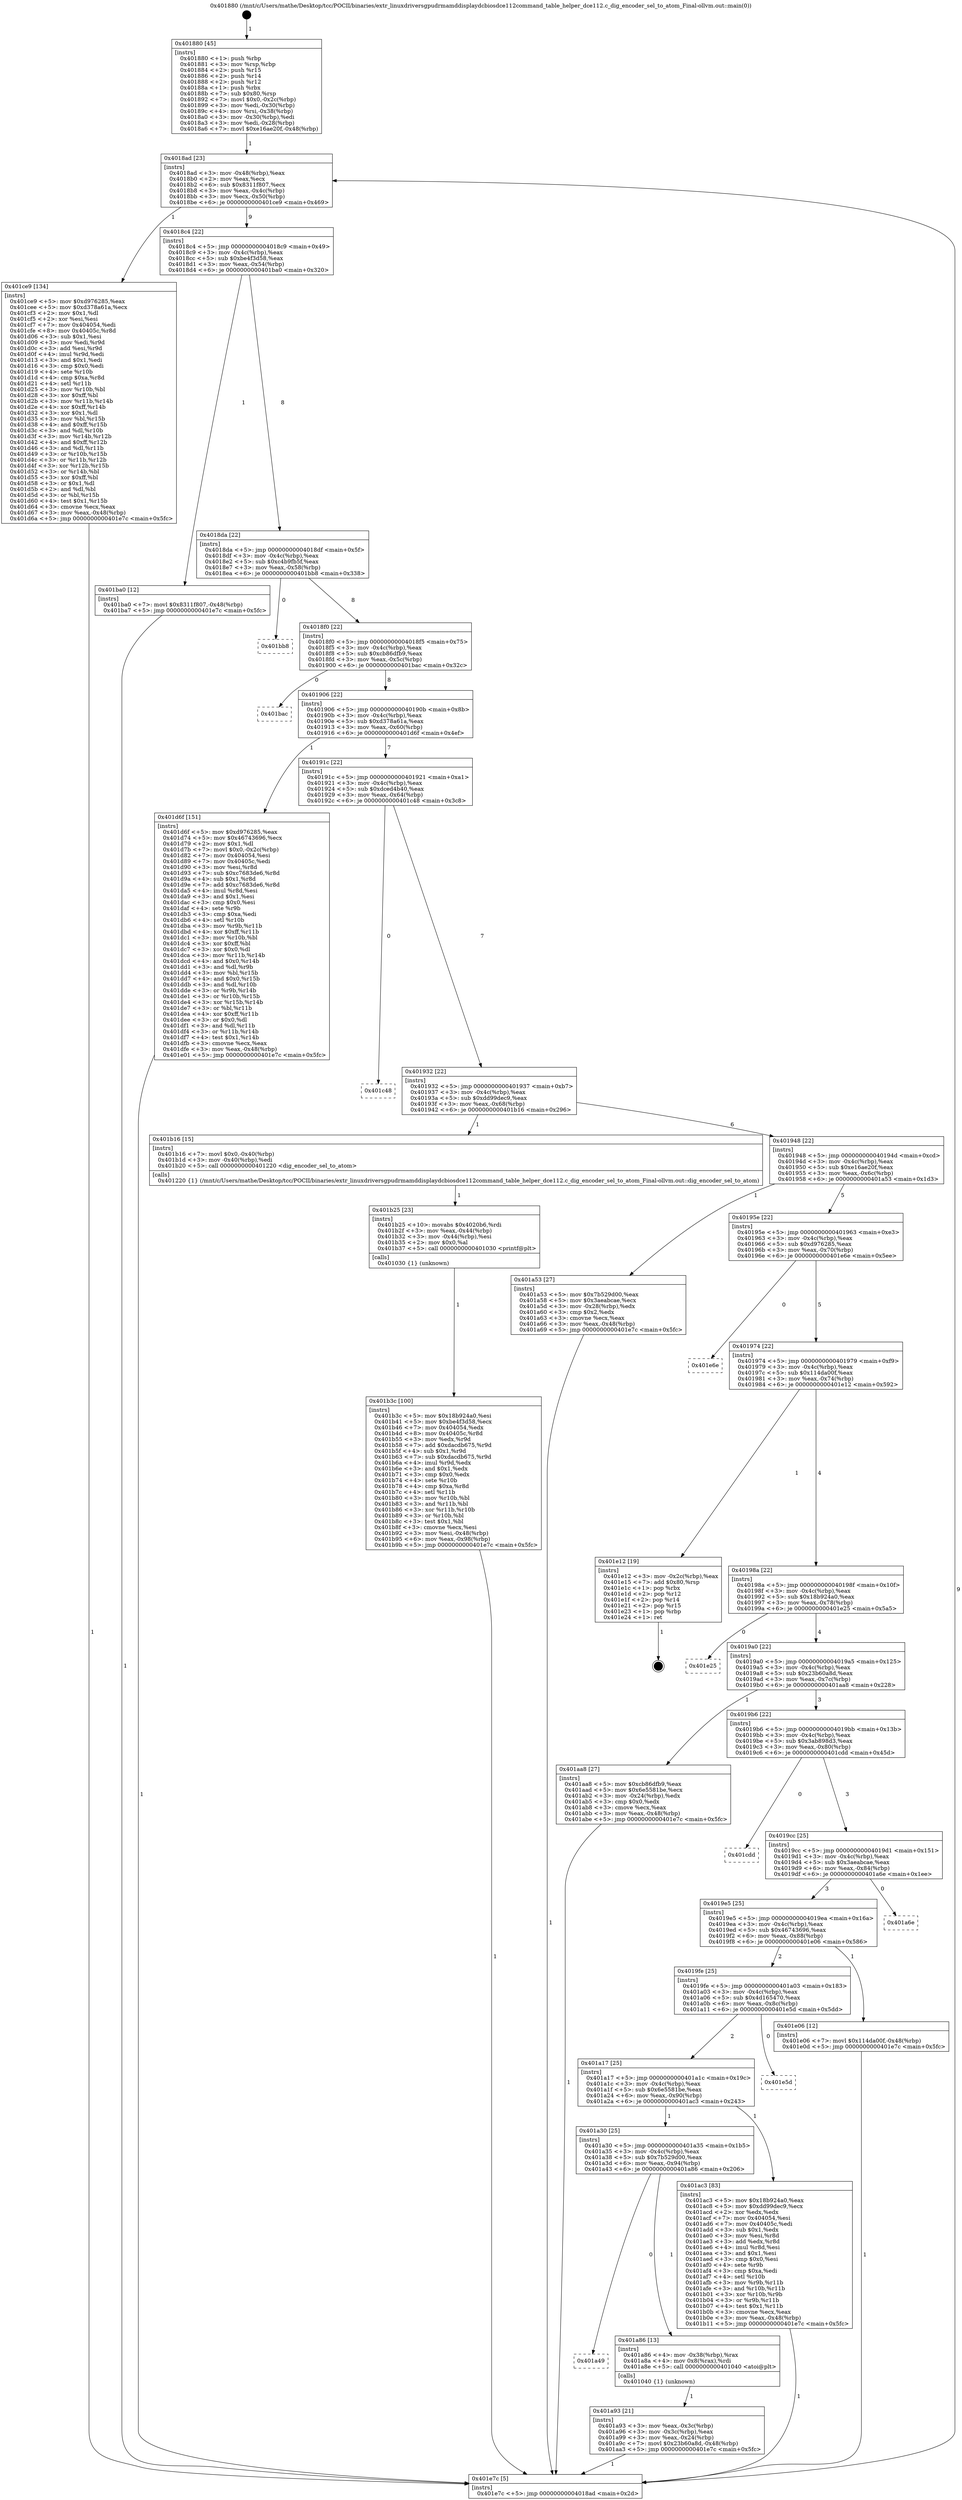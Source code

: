 digraph "0x401880" {
  label = "0x401880 (/mnt/c/Users/mathe/Desktop/tcc/POCII/binaries/extr_linuxdriversgpudrmamddisplaydcbiosdce112command_table_helper_dce112.c_dig_encoder_sel_to_atom_Final-ollvm.out::main(0))"
  labelloc = "t"
  node[shape=record]

  Entry [label="",width=0.3,height=0.3,shape=circle,fillcolor=black,style=filled]
  "0x4018ad" [label="{
     0x4018ad [23]\l
     | [instrs]\l
     &nbsp;&nbsp;0x4018ad \<+3\>: mov -0x48(%rbp),%eax\l
     &nbsp;&nbsp;0x4018b0 \<+2\>: mov %eax,%ecx\l
     &nbsp;&nbsp;0x4018b2 \<+6\>: sub $0x8311f807,%ecx\l
     &nbsp;&nbsp;0x4018b8 \<+3\>: mov %eax,-0x4c(%rbp)\l
     &nbsp;&nbsp;0x4018bb \<+3\>: mov %ecx,-0x50(%rbp)\l
     &nbsp;&nbsp;0x4018be \<+6\>: je 0000000000401ce9 \<main+0x469\>\l
  }"]
  "0x401ce9" [label="{
     0x401ce9 [134]\l
     | [instrs]\l
     &nbsp;&nbsp;0x401ce9 \<+5\>: mov $0xd976285,%eax\l
     &nbsp;&nbsp;0x401cee \<+5\>: mov $0xd378a61a,%ecx\l
     &nbsp;&nbsp;0x401cf3 \<+2\>: mov $0x1,%dl\l
     &nbsp;&nbsp;0x401cf5 \<+2\>: xor %esi,%esi\l
     &nbsp;&nbsp;0x401cf7 \<+7\>: mov 0x404054,%edi\l
     &nbsp;&nbsp;0x401cfe \<+8\>: mov 0x40405c,%r8d\l
     &nbsp;&nbsp;0x401d06 \<+3\>: sub $0x1,%esi\l
     &nbsp;&nbsp;0x401d09 \<+3\>: mov %edi,%r9d\l
     &nbsp;&nbsp;0x401d0c \<+3\>: add %esi,%r9d\l
     &nbsp;&nbsp;0x401d0f \<+4\>: imul %r9d,%edi\l
     &nbsp;&nbsp;0x401d13 \<+3\>: and $0x1,%edi\l
     &nbsp;&nbsp;0x401d16 \<+3\>: cmp $0x0,%edi\l
     &nbsp;&nbsp;0x401d19 \<+4\>: sete %r10b\l
     &nbsp;&nbsp;0x401d1d \<+4\>: cmp $0xa,%r8d\l
     &nbsp;&nbsp;0x401d21 \<+4\>: setl %r11b\l
     &nbsp;&nbsp;0x401d25 \<+3\>: mov %r10b,%bl\l
     &nbsp;&nbsp;0x401d28 \<+3\>: xor $0xff,%bl\l
     &nbsp;&nbsp;0x401d2b \<+3\>: mov %r11b,%r14b\l
     &nbsp;&nbsp;0x401d2e \<+4\>: xor $0xff,%r14b\l
     &nbsp;&nbsp;0x401d32 \<+3\>: xor $0x1,%dl\l
     &nbsp;&nbsp;0x401d35 \<+3\>: mov %bl,%r15b\l
     &nbsp;&nbsp;0x401d38 \<+4\>: and $0xff,%r15b\l
     &nbsp;&nbsp;0x401d3c \<+3\>: and %dl,%r10b\l
     &nbsp;&nbsp;0x401d3f \<+3\>: mov %r14b,%r12b\l
     &nbsp;&nbsp;0x401d42 \<+4\>: and $0xff,%r12b\l
     &nbsp;&nbsp;0x401d46 \<+3\>: and %dl,%r11b\l
     &nbsp;&nbsp;0x401d49 \<+3\>: or %r10b,%r15b\l
     &nbsp;&nbsp;0x401d4c \<+3\>: or %r11b,%r12b\l
     &nbsp;&nbsp;0x401d4f \<+3\>: xor %r12b,%r15b\l
     &nbsp;&nbsp;0x401d52 \<+3\>: or %r14b,%bl\l
     &nbsp;&nbsp;0x401d55 \<+3\>: xor $0xff,%bl\l
     &nbsp;&nbsp;0x401d58 \<+3\>: or $0x1,%dl\l
     &nbsp;&nbsp;0x401d5b \<+2\>: and %dl,%bl\l
     &nbsp;&nbsp;0x401d5d \<+3\>: or %bl,%r15b\l
     &nbsp;&nbsp;0x401d60 \<+4\>: test $0x1,%r15b\l
     &nbsp;&nbsp;0x401d64 \<+3\>: cmovne %ecx,%eax\l
     &nbsp;&nbsp;0x401d67 \<+3\>: mov %eax,-0x48(%rbp)\l
     &nbsp;&nbsp;0x401d6a \<+5\>: jmp 0000000000401e7c \<main+0x5fc\>\l
  }"]
  "0x4018c4" [label="{
     0x4018c4 [22]\l
     | [instrs]\l
     &nbsp;&nbsp;0x4018c4 \<+5\>: jmp 00000000004018c9 \<main+0x49\>\l
     &nbsp;&nbsp;0x4018c9 \<+3\>: mov -0x4c(%rbp),%eax\l
     &nbsp;&nbsp;0x4018cc \<+5\>: sub $0xbe4f3d58,%eax\l
     &nbsp;&nbsp;0x4018d1 \<+3\>: mov %eax,-0x54(%rbp)\l
     &nbsp;&nbsp;0x4018d4 \<+6\>: je 0000000000401ba0 \<main+0x320\>\l
  }"]
  Exit [label="",width=0.3,height=0.3,shape=circle,fillcolor=black,style=filled,peripheries=2]
  "0x401ba0" [label="{
     0x401ba0 [12]\l
     | [instrs]\l
     &nbsp;&nbsp;0x401ba0 \<+7\>: movl $0x8311f807,-0x48(%rbp)\l
     &nbsp;&nbsp;0x401ba7 \<+5\>: jmp 0000000000401e7c \<main+0x5fc\>\l
  }"]
  "0x4018da" [label="{
     0x4018da [22]\l
     | [instrs]\l
     &nbsp;&nbsp;0x4018da \<+5\>: jmp 00000000004018df \<main+0x5f\>\l
     &nbsp;&nbsp;0x4018df \<+3\>: mov -0x4c(%rbp),%eax\l
     &nbsp;&nbsp;0x4018e2 \<+5\>: sub $0xc4b9fb5f,%eax\l
     &nbsp;&nbsp;0x4018e7 \<+3\>: mov %eax,-0x58(%rbp)\l
     &nbsp;&nbsp;0x4018ea \<+6\>: je 0000000000401bb8 \<main+0x338\>\l
  }"]
  "0x401b3c" [label="{
     0x401b3c [100]\l
     | [instrs]\l
     &nbsp;&nbsp;0x401b3c \<+5\>: mov $0x18b924a0,%esi\l
     &nbsp;&nbsp;0x401b41 \<+5\>: mov $0xbe4f3d58,%ecx\l
     &nbsp;&nbsp;0x401b46 \<+7\>: mov 0x404054,%edx\l
     &nbsp;&nbsp;0x401b4d \<+8\>: mov 0x40405c,%r8d\l
     &nbsp;&nbsp;0x401b55 \<+3\>: mov %edx,%r9d\l
     &nbsp;&nbsp;0x401b58 \<+7\>: add $0xdacdb675,%r9d\l
     &nbsp;&nbsp;0x401b5f \<+4\>: sub $0x1,%r9d\l
     &nbsp;&nbsp;0x401b63 \<+7\>: sub $0xdacdb675,%r9d\l
     &nbsp;&nbsp;0x401b6a \<+4\>: imul %r9d,%edx\l
     &nbsp;&nbsp;0x401b6e \<+3\>: and $0x1,%edx\l
     &nbsp;&nbsp;0x401b71 \<+3\>: cmp $0x0,%edx\l
     &nbsp;&nbsp;0x401b74 \<+4\>: sete %r10b\l
     &nbsp;&nbsp;0x401b78 \<+4\>: cmp $0xa,%r8d\l
     &nbsp;&nbsp;0x401b7c \<+4\>: setl %r11b\l
     &nbsp;&nbsp;0x401b80 \<+3\>: mov %r10b,%bl\l
     &nbsp;&nbsp;0x401b83 \<+3\>: and %r11b,%bl\l
     &nbsp;&nbsp;0x401b86 \<+3\>: xor %r11b,%r10b\l
     &nbsp;&nbsp;0x401b89 \<+3\>: or %r10b,%bl\l
     &nbsp;&nbsp;0x401b8c \<+3\>: test $0x1,%bl\l
     &nbsp;&nbsp;0x401b8f \<+3\>: cmovne %ecx,%esi\l
     &nbsp;&nbsp;0x401b92 \<+3\>: mov %esi,-0x48(%rbp)\l
     &nbsp;&nbsp;0x401b95 \<+6\>: mov %eax,-0x98(%rbp)\l
     &nbsp;&nbsp;0x401b9b \<+5\>: jmp 0000000000401e7c \<main+0x5fc\>\l
  }"]
  "0x401bb8" [label="{
     0x401bb8\l
  }", style=dashed]
  "0x4018f0" [label="{
     0x4018f0 [22]\l
     | [instrs]\l
     &nbsp;&nbsp;0x4018f0 \<+5\>: jmp 00000000004018f5 \<main+0x75\>\l
     &nbsp;&nbsp;0x4018f5 \<+3\>: mov -0x4c(%rbp),%eax\l
     &nbsp;&nbsp;0x4018f8 \<+5\>: sub $0xcb86dfb9,%eax\l
     &nbsp;&nbsp;0x4018fd \<+3\>: mov %eax,-0x5c(%rbp)\l
     &nbsp;&nbsp;0x401900 \<+6\>: je 0000000000401bac \<main+0x32c\>\l
  }"]
  "0x401b25" [label="{
     0x401b25 [23]\l
     | [instrs]\l
     &nbsp;&nbsp;0x401b25 \<+10\>: movabs $0x4020b6,%rdi\l
     &nbsp;&nbsp;0x401b2f \<+3\>: mov %eax,-0x44(%rbp)\l
     &nbsp;&nbsp;0x401b32 \<+3\>: mov -0x44(%rbp),%esi\l
     &nbsp;&nbsp;0x401b35 \<+2\>: mov $0x0,%al\l
     &nbsp;&nbsp;0x401b37 \<+5\>: call 0000000000401030 \<printf@plt\>\l
     | [calls]\l
     &nbsp;&nbsp;0x401030 \{1\} (unknown)\l
  }"]
  "0x401bac" [label="{
     0x401bac\l
  }", style=dashed]
  "0x401906" [label="{
     0x401906 [22]\l
     | [instrs]\l
     &nbsp;&nbsp;0x401906 \<+5\>: jmp 000000000040190b \<main+0x8b\>\l
     &nbsp;&nbsp;0x40190b \<+3\>: mov -0x4c(%rbp),%eax\l
     &nbsp;&nbsp;0x40190e \<+5\>: sub $0xd378a61a,%eax\l
     &nbsp;&nbsp;0x401913 \<+3\>: mov %eax,-0x60(%rbp)\l
     &nbsp;&nbsp;0x401916 \<+6\>: je 0000000000401d6f \<main+0x4ef\>\l
  }"]
  "0x401a93" [label="{
     0x401a93 [21]\l
     | [instrs]\l
     &nbsp;&nbsp;0x401a93 \<+3\>: mov %eax,-0x3c(%rbp)\l
     &nbsp;&nbsp;0x401a96 \<+3\>: mov -0x3c(%rbp),%eax\l
     &nbsp;&nbsp;0x401a99 \<+3\>: mov %eax,-0x24(%rbp)\l
     &nbsp;&nbsp;0x401a9c \<+7\>: movl $0x23b60a8d,-0x48(%rbp)\l
     &nbsp;&nbsp;0x401aa3 \<+5\>: jmp 0000000000401e7c \<main+0x5fc\>\l
  }"]
  "0x401d6f" [label="{
     0x401d6f [151]\l
     | [instrs]\l
     &nbsp;&nbsp;0x401d6f \<+5\>: mov $0xd976285,%eax\l
     &nbsp;&nbsp;0x401d74 \<+5\>: mov $0x46743696,%ecx\l
     &nbsp;&nbsp;0x401d79 \<+2\>: mov $0x1,%dl\l
     &nbsp;&nbsp;0x401d7b \<+7\>: movl $0x0,-0x2c(%rbp)\l
     &nbsp;&nbsp;0x401d82 \<+7\>: mov 0x404054,%esi\l
     &nbsp;&nbsp;0x401d89 \<+7\>: mov 0x40405c,%edi\l
     &nbsp;&nbsp;0x401d90 \<+3\>: mov %esi,%r8d\l
     &nbsp;&nbsp;0x401d93 \<+7\>: sub $0xc7683de6,%r8d\l
     &nbsp;&nbsp;0x401d9a \<+4\>: sub $0x1,%r8d\l
     &nbsp;&nbsp;0x401d9e \<+7\>: add $0xc7683de6,%r8d\l
     &nbsp;&nbsp;0x401da5 \<+4\>: imul %r8d,%esi\l
     &nbsp;&nbsp;0x401da9 \<+3\>: and $0x1,%esi\l
     &nbsp;&nbsp;0x401dac \<+3\>: cmp $0x0,%esi\l
     &nbsp;&nbsp;0x401daf \<+4\>: sete %r9b\l
     &nbsp;&nbsp;0x401db3 \<+3\>: cmp $0xa,%edi\l
     &nbsp;&nbsp;0x401db6 \<+4\>: setl %r10b\l
     &nbsp;&nbsp;0x401dba \<+3\>: mov %r9b,%r11b\l
     &nbsp;&nbsp;0x401dbd \<+4\>: xor $0xff,%r11b\l
     &nbsp;&nbsp;0x401dc1 \<+3\>: mov %r10b,%bl\l
     &nbsp;&nbsp;0x401dc4 \<+3\>: xor $0xff,%bl\l
     &nbsp;&nbsp;0x401dc7 \<+3\>: xor $0x0,%dl\l
     &nbsp;&nbsp;0x401dca \<+3\>: mov %r11b,%r14b\l
     &nbsp;&nbsp;0x401dcd \<+4\>: and $0x0,%r14b\l
     &nbsp;&nbsp;0x401dd1 \<+3\>: and %dl,%r9b\l
     &nbsp;&nbsp;0x401dd4 \<+3\>: mov %bl,%r15b\l
     &nbsp;&nbsp;0x401dd7 \<+4\>: and $0x0,%r15b\l
     &nbsp;&nbsp;0x401ddb \<+3\>: and %dl,%r10b\l
     &nbsp;&nbsp;0x401dde \<+3\>: or %r9b,%r14b\l
     &nbsp;&nbsp;0x401de1 \<+3\>: or %r10b,%r15b\l
     &nbsp;&nbsp;0x401de4 \<+3\>: xor %r15b,%r14b\l
     &nbsp;&nbsp;0x401de7 \<+3\>: or %bl,%r11b\l
     &nbsp;&nbsp;0x401dea \<+4\>: xor $0xff,%r11b\l
     &nbsp;&nbsp;0x401dee \<+3\>: or $0x0,%dl\l
     &nbsp;&nbsp;0x401df1 \<+3\>: and %dl,%r11b\l
     &nbsp;&nbsp;0x401df4 \<+3\>: or %r11b,%r14b\l
     &nbsp;&nbsp;0x401df7 \<+4\>: test $0x1,%r14b\l
     &nbsp;&nbsp;0x401dfb \<+3\>: cmovne %ecx,%eax\l
     &nbsp;&nbsp;0x401dfe \<+3\>: mov %eax,-0x48(%rbp)\l
     &nbsp;&nbsp;0x401e01 \<+5\>: jmp 0000000000401e7c \<main+0x5fc\>\l
  }"]
  "0x40191c" [label="{
     0x40191c [22]\l
     | [instrs]\l
     &nbsp;&nbsp;0x40191c \<+5\>: jmp 0000000000401921 \<main+0xa1\>\l
     &nbsp;&nbsp;0x401921 \<+3\>: mov -0x4c(%rbp),%eax\l
     &nbsp;&nbsp;0x401924 \<+5\>: sub $0xdced4b40,%eax\l
     &nbsp;&nbsp;0x401929 \<+3\>: mov %eax,-0x64(%rbp)\l
     &nbsp;&nbsp;0x40192c \<+6\>: je 0000000000401c48 \<main+0x3c8\>\l
  }"]
  "0x401a49" [label="{
     0x401a49\l
  }", style=dashed]
  "0x401c48" [label="{
     0x401c48\l
  }", style=dashed]
  "0x401932" [label="{
     0x401932 [22]\l
     | [instrs]\l
     &nbsp;&nbsp;0x401932 \<+5\>: jmp 0000000000401937 \<main+0xb7\>\l
     &nbsp;&nbsp;0x401937 \<+3\>: mov -0x4c(%rbp),%eax\l
     &nbsp;&nbsp;0x40193a \<+5\>: sub $0xdd99dec9,%eax\l
     &nbsp;&nbsp;0x40193f \<+3\>: mov %eax,-0x68(%rbp)\l
     &nbsp;&nbsp;0x401942 \<+6\>: je 0000000000401b16 \<main+0x296\>\l
  }"]
  "0x401a86" [label="{
     0x401a86 [13]\l
     | [instrs]\l
     &nbsp;&nbsp;0x401a86 \<+4\>: mov -0x38(%rbp),%rax\l
     &nbsp;&nbsp;0x401a8a \<+4\>: mov 0x8(%rax),%rdi\l
     &nbsp;&nbsp;0x401a8e \<+5\>: call 0000000000401040 \<atoi@plt\>\l
     | [calls]\l
     &nbsp;&nbsp;0x401040 \{1\} (unknown)\l
  }"]
  "0x401b16" [label="{
     0x401b16 [15]\l
     | [instrs]\l
     &nbsp;&nbsp;0x401b16 \<+7\>: movl $0x0,-0x40(%rbp)\l
     &nbsp;&nbsp;0x401b1d \<+3\>: mov -0x40(%rbp),%edi\l
     &nbsp;&nbsp;0x401b20 \<+5\>: call 0000000000401220 \<dig_encoder_sel_to_atom\>\l
     | [calls]\l
     &nbsp;&nbsp;0x401220 \{1\} (/mnt/c/Users/mathe/Desktop/tcc/POCII/binaries/extr_linuxdriversgpudrmamddisplaydcbiosdce112command_table_helper_dce112.c_dig_encoder_sel_to_atom_Final-ollvm.out::dig_encoder_sel_to_atom)\l
  }"]
  "0x401948" [label="{
     0x401948 [22]\l
     | [instrs]\l
     &nbsp;&nbsp;0x401948 \<+5\>: jmp 000000000040194d \<main+0xcd\>\l
     &nbsp;&nbsp;0x40194d \<+3\>: mov -0x4c(%rbp),%eax\l
     &nbsp;&nbsp;0x401950 \<+5\>: sub $0xe16ae20f,%eax\l
     &nbsp;&nbsp;0x401955 \<+3\>: mov %eax,-0x6c(%rbp)\l
     &nbsp;&nbsp;0x401958 \<+6\>: je 0000000000401a53 \<main+0x1d3\>\l
  }"]
  "0x401a30" [label="{
     0x401a30 [25]\l
     | [instrs]\l
     &nbsp;&nbsp;0x401a30 \<+5\>: jmp 0000000000401a35 \<main+0x1b5\>\l
     &nbsp;&nbsp;0x401a35 \<+3\>: mov -0x4c(%rbp),%eax\l
     &nbsp;&nbsp;0x401a38 \<+5\>: sub $0x7b529d00,%eax\l
     &nbsp;&nbsp;0x401a3d \<+6\>: mov %eax,-0x94(%rbp)\l
     &nbsp;&nbsp;0x401a43 \<+6\>: je 0000000000401a86 \<main+0x206\>\l
  }"]
  "0x401a53" [label="{
     0x401a53 [27]\l
     | [instrs]\l
     &nbsp;&nbsp;0x401a53 \<+5\>: mov $0x7b529d00,%eax\l
     &nbsp;&nbsp;0x401a58 \<+5\>: mov $0x3aeabcae,%ecx\l
     &nbsp;&nbsp;0x401a5d \<+3\>: mov -0x28(%rbp),%edx\l
     &nbsp;&nbsp;0x401a60 \<+3\>: cmp $0x2,%edx\l
     &nbsp;&nbsp;0x401a63 \<+3\>: cmovne %ecx,%eax\l
     &nbsp;&nbsp;0x401a66 \<+3\>: mov %eax,-0x48(%rbp)\l
     &nbsp;&nbsp;0x401a69 \<+5\>: jmp 0000000000401e7c \<main+0x5fc\>\l
  }"]
  "0x40195e" [label="{
     0x40195e [22]\l
     | [instrs]\l
     &nbsp;&nbsp;0x40195e \<+5\>: jmp 0000000000401963 \<main+0xe3\>\l
     &nbsp;&nbsp;0x401963 \<+3\>: mov -0x4c(%rbp),%eax\l
     &nbsp;&nbsp;0x401966 \<+5\>: sub $0xd976285,%eax\l
     &nbsp;&nbsp;0x40196b \<+3\>: mov %eax,-0x70(%rbp)\l
     &nbsp;&nbsp;0x40196e \<+6\>: je 0000000000401e6e \<main+0x5ee\>\l
  }"]
  "0x401e7c" [label="{
     0x401e7c [5]\l
     | [instrs]\l
     &nbsp;&nbsp;0x401e7c \<+5\>: jmp 00000000004018ad \<main+0x2d\>\l
  }"]
  "0x401880" [label="{
     0x401880 [45]\l
     | [instrs]\l
     &nbsp;&nbsp;0x401880 \<+1\>: push %rbp\l
     &nbsp;&nbsp;0x401881 \<+3\>: mov %rsp,%rbp\l
     &nbsp;&nbsp;0x401884 \<+2\>: push %r15\l
     &nbsp;&nbsp;0x401886 \<+2\>: push %r14\l
     &nbsp;&nbsp;0x401888 \<+2\>: push %r12\l
     &nbsp;&nbsp;0x40188a \<+1\>: push %rbx\l
     &nbsp;&nbsp;0x40188b \<+7\>: sub $0x80,%rsp\l
     &nbsp;&nbsp;0x401892 \<+7\>: movl $0x0,-0x2c(%rbp)\l
     &nbsp;&nbsp;0x401899 \<+3\>: mov %edi,-0x30(%rbp)\l
     &nbsp;&nbsp;0x40189c \<+4\>: mov %rsi,-0x38(%rbp)\l
     &nbsp;&nbsp;0x4018a0 \<+3\>: mov -0x30(%rbp),%edi\l
     &nbsp;&nbsp;0x4018a3 \<+3\>: mov %edi,-0x28(%rbp)\l
     &nbsp;&nbsp;0x4018a6 \<+7\>: movl $0xe16ae20f,-0x48(%rbp)\l
  }"]
  "0x401ac3" [label="{
     0x401ac3 [83]\l
     | [instrs]\l
     &nbsp;&nbsp;0x401ac3 \<+5\>: mov $0x18b924a0,%eax\l
     &nbsp;&nbsp;0x401ac8 \<+5\>: mov $0xdd99dec9,%ecx\l
     &nbsp;&nbsp;0x401acd \<+2\>: xor %edx,%edx\l
     &nbsp;&nbsp;0x401acf \<+7\>: mov 0x404054,%esi\l
     &nbsp;&nbsp;0x401ad6 \<+7\>: mov 0x40405c,%edi\l
     &nbsp;&nbsp;0x401add \<+3\>: sub $0x1,%edx\l
     &nbsp;&nbsp;0x401ae0 \<+3\>: mov %esi,%r8d\l
     &nbsp;&nbsp;0x401ae3 \<+3\>: add %edx,%r8d\l
     &nbsp;&nbsp;0x401ae6 \<+4\>: imul %r8d,%esi\l
     &nbsp;&nbsp;0x401aea \<+3\>: and $0x1,%esi\l
     &nbsp;&nbsp;0x401aed \<+3\>: cmp $0x0,%esi\l
     &nbsp;&nbsp;0x401af0 \<+4\>: sete %r9b\l
     &nbsp;&nbsp;0x401af4 \<+3\>: cmp $0xa,%edi\l
     &nbsp;&nbsp;0x401af7 \<+4\>: setl %r10b\l
     &nbsp;&nbsp;0x401afb \<+3\>: mov %r9b,%r11b\l
     &nbsp;&nbsp;0x401afe \<+3\>: and %r10b,%r11b\l
     &nbsp;&nbsp;0x401b01 \<+3\>: xor %r10b,%r9b\l
     &nbsp;&nbsp;0x401b04 \<+3\>: or %r9b,%r11b\l
     &nbsp;&nbsp;0x401b07 \<+4\>: test $0x1,%r11b\l
     &nbsp;&nbsp;0x401b0b \<+3\>: cmovne %ecx,%eax\l
     &nbsp;&nbsp;0x401b0e \<+3\>: mov %eax,-0x48(%rbp)\l
     &nbsp;&nbsp;0x401b11 \<+5\>: jmp 0000000000401e7c \<main+0x5fc\>\l
  }"]
  "0x401e6e" [label="{
     0x401e6e\l
  }", style=dashed]
  "0x401974" [label="{
     0x401974 [22]\l
     | [instrs]\l
     &nbsp;&nbsp;0x401974 \<+5\>: jmp 0000000000401979 \<main+0xf9\>\l
     &nbsp;&nbsp;0x401979 \<+3\>: mov -0x4c(%rbp),%eax\l
     &nbsp;&nbsp;0x40197c \<+5\>: sub $0x114da00f,%eax\l
     &nbsp;&nbsp;0x401981 \<+3\>: mov %eax,-0x74(%rbp)\l
     &nbsp;&nbsp;0x401984 \<+6\>: je 0000000000401e12 \<main+0x592\>\l
  }"]
  "0x401a17" [label="{
     0x401a17 [25]\l
     | [instrs]\l
     &nbsp;&nbsp;0x401a17 \<+5\>: jmp 0000000000401a1c \<main+0x19c\>\l
     &nbsp;&nbsp;0x401a1c \<+3\>: mov -0x4c(%rbp),%eax\l
     &nbsp;&nbsp;0x401a1f \<+5\>: sub $0x6e5581be,%eax\l
     &nbsp;&nbsp;0x401a24 \<+6\>: mov %eax,-0x90(%rbp)\l
     &nbsp;&nbsp;0x401a2a \<+6\>: je 0000000000401ac3 \<main+0x243\>\l
  }"]
  "0x401e12" [label="{
     0x401e12 [19]\l
     | [instrs]\l
     &nbsp;&nbsp;0x401e12 \<+3\>: mov -0x2c(%rbp),%eax\l
     &nbsp;&nbsp;0x401e15 \<+7\>: add $0x80,%rsp\l
     &nbsp;&nbsp;0x401e1c \<+1\>: pop %rbx\l
     &nbsp;&nbsp;0x401e1d \<+2\>: pop %r12\l
     &nbsp;&nbsp;0x401e1f \<+2\>: pop %r14\l
     &nbsp;&nbsp;0x401e21 \<+2\>: pop %r15\l
     &nbsp;&nbsp;0x401e23 \<+1\>: pop %rbp\l
     &nbsp;&nbsp;0x401e24 \<+1\>: ret\l
  }"]
  "0x40198a" [label="{
     0x40198a [22]\l
     | [instrs]\l
     &nbsp;&nbsp;0x40198a \<+5\>: jmp 000000000040198f \<main+0x10f\>\l
     &nbsp;&nbsp;0x40198f \<+3\>: mov -0x4c(%rbp),%eax\l
     &nbsp;&nbsp;0x401992 \<+5\>: sub $0x18b924a0,%eax\l
     &nbsp;&nbsp;0x401997 \<+3\>: mov %eax,-0x78(%rbp)\l
     &nbsp;&nbsp;0x40199a \<+6\>: je 0000000000401e25 \<main+0x5a5\>\l
  }"]
  "0x401e5d" [label="{
     0x401e5d\l
  }", style=dashed]
  "0x401e25" [label="{
     0x401e25\l
  }", style=dashed]
  "0x4019a0" [label="{
     0x4019a0 [22]\l
     | [instrs]\l
     &nbsp;&nbsp;0x4019a0 \<+5\>: jmp 00000000004019a5 \<main+0x125\>\l
     &nbsp;&nbsp;0x4019a5 \<+3\>: mov -0x4c(%rbp),%eax\l
     &nbsp;&nbsp;0x4019a8 \<+5\>: sub $0x23b60a8d,%eax\l
     &nbsp;&nbsp;0x4019ad \<+3\>: mov %eax,-0x7c(%rbp)\l
     &nbsp;&nbsp;0x4019b0 \<+6\>: je 0000000000401aa8 \<main+0x228\>\l
  }"]
  "0x4019fe" [label="{
     0x4019fe [25]\l
     | [instrs]\l
     &nbsp;&nbsp;0x4019fe \<+5\>: jmp 0000000000401a03 \<main+0x183\>\l
     &nbsp;&nbsp;0x401a03 \<+3\>: mov -0x4c(%rbp),%eax\l
     &nbsp;&nbsp;0x401a06 \<+5\>: sub $0x4d165470,%eax\l
     &nbsp;&nbsp;0x401a0b \<+6\>: mov %eax,-0x8c(%rbp)\l
     &nbsp;&nbsp;0x401a11 \<+6\>: je 0000000000401e5d \<main+0x5dd\>\l
  }"]
  "0x401aa8" [label="{
     0x401aa8 [27]\l
     | [instrs]\l
     &nbsp;&nbsp;0x401aa8 \<+5\>: mov $0xcb86dfb9,%eax\l
     &nbsp;&nbsp;0x401aad \<+5\>: mov $0x6e5581be,%ecx\l
     &nbsp;&nbsp;0x401ab2 \<+3\>: mov -0x24(%rbp),%edx\l
     &nbsp;&nbsp;0x401ab5 \<+3\>: cmp $0x0,%edx\l
     &nbsp;&nbsp;0x401ab8 \<+3\>: cmove %ecx,%eax\l
     &nbsp;&nbsp;0x401abb \<+3\>: mov %eax,-0x48(%rbp)\l
     &nbsp;&nbsp;0x401abe \<+5\>: jmp 0000000000401e7c \<main+0x5fc\>\l
  }"]
  "0x4019b6" [label="{
     0x4019b6 [22]\l
     | [instrs]\l
     &nbsp;&nbsp;0x4019b6 \<+5\>: jmp 00000000004019bb \<main+0x13b\>\l
     &nbsp;&nbsp;0x4019bb \<+3\>: mov -0x4c(%rbp),%eax\l
     &nbsp;&nbsp;0x4019be \<+5\>: sub $0x3ab898d3,%eax\l
     &nbsp;&nbsp;0x4019c3 \<+3\>: mov %eax,-0x80(%rbp)\l
     &nbsp;&nbsp;0x4019c6 \<+6\>: je 0000000000401cdd \<main+0x45d\>\l
  }"]
  "0x401e06" [label="{
     0x401e06 [12]\l
     | [instrs]\l
     &nbsp;&nbsp;0x401e06 \<+7\>: movl $0x114da00f,-0x48(%rbp)\l
     &nbsp;&nbsp;0x401e0d \<+5\>: jmp 0000000000401e7c \<main+0x5fc\>\l
  }"]
  "0x401cdd" [label="{
     0x401cdd\l
  }", style=dashed]
  "0x4019cc" [label="{
     0x4019cc [25]\l
     | [instrs]\l
     &nbsp;&nbsp;0x4019cc \<+5\>: jmp 00000000004019d1 \<main+0x151\>\l
     &nbsp;&nbsp;0x4019d1 \<+3\>: mov -0x4c(%rbp),%eax\l
     &nbsp;&nbsp;0x4019d4 \<+5\>: sub $0x3aeabcae,%eax\l
     &nbsp;&nbsp;0x4019d9 \<+6\>: mov %eax,-0x84(%rbp)\l
     &nbsp;&nbsp;0x4019df \<+6\>: je 0000000000401a6e \<main+0x1ee\>\l
  }"]
  "0x4019e5" [label="{
     0x4019e5 [25]\l
     | [instrs]\l
     &nbsp;&nbsp;0x4019e5 \<+5\>: jmp 00000000004019ea \<main+0x16a\>\l
     &nbsp;&nbsp;0x4019ea \<+3\>: mov -0x4c(%rbp),%eax\l
     &nbsp;&nbsp;0x4019ed \<+5\>: sub $0x46743696,%eax\l
     &nbsp;&nbsp;0x4019f2 \<+6\>: mov %eax,-0x88(%rbp)\l
     &nbsp;&nbsp;0x4019f8 \<+6\>: je 0000000000401e06 \<main+0x586\>\l
  }"]
  "0x401a6e" [label="{
     0x401a6e\l
  }", style=dashed]
  Entry -> "0x401880" [label=" 1"]
  "0x4018ad" -> "0x401ce9" [label=" 1"]
  "0x4018ad" -> "0x4018c4" [label=" 9"]
  "0x401e12" -> Exit [label=" 1"]
  "0x4018c4" -> "0x401ba0" [label=" 1"]
  "0x4018c4" -> "0x4018da" [label=" 8"]
  "0x401e06" -> "0x401e7c" [label=" 1"]
  "0x4018da" -> "0x401bb8" [label=" 0"]
  "0x4018da" -> "0x4018f0" [label=" 8"]
  "0x401d6f" -> "0x401e7c" [label=" 1"]
  "0x4018f0" -> "0x401bac" [label=" 0"]
  "0x4018f0" -> "0x401906" [label=" 8"]
  "0x401ce9" -> "0x401e7c" [label=" 1"]
  "0x401906" -> "0x401d6f" [label=" 1"]
  "0x401906" -> "0x40191c" [label=" 7"]
  "0x401ba0" -> "0x401e7c" [label=" 1"]
  "0x40191c" -> "0x401c48" [label=" 0"]
  "0x40191c" -> "0x401932" [label=" 7"]
  "0x401b3c" -> "0x401e7c" [label=" 1"]
  "0x401932" -> "0x401b16" [label=" 1"]
  "0x401932" -> "0x401948" [label=" 6"]
  "0x401b25" -> "0x401b3c" [label=" 1"]
  "0x401948" -> "0x401a53" [label=" 1"]
  "0x401948" -> "0x40195e" [label=" 5"]
  "0x401a53" -> "0x401e7c" [label=" 1"]
  "0x401880" -> "0x4018ad" [label=" 1"]
  "0x401e7c" -> "0x4018ad" [label=" 9"]
  "0x401ac3" -> "0x401e7c" [label=" 1"]
  "0x40195e" -> "0x401e6e" [label=" 0"]
  "0x40195e" -> "0x401974" [label=" 5"]
  "0x401aa8" -> "0x401e7c" [label=" 1"]
  "0x401974" -> "0x401e12" [label=" 1"]
  "0x401974" -> "0x40198a" [label=" 4"]
  "0x401a86" -> "0x401a93" [label=" 1"]
  "0x40198a" -> "0x401e25" [label=" 0"]
  "0x40198a" -> "0x4019a0" [label=" 4"]
  "0x401a30" -> "0x401a49" [label=" 0"]
  "0x4019a0" -> "0x401aa8" [label=" 1"]
  "0x4019a0" -> "0x4019b6" [label=" 3"]
  "0x401b16" -> "0x401b25" [label=" 1"]
  "0x4019b6" -> "0x401cdd" [label=" 0"]
  "0x4019b6" -> "0x4019cc" [label=" 3"]
  "0x401a17" -> "0x401a30" [label=" 1"]
  "0x4019cc" -> "0x401a6e" [label=" 0"]
  "0x4019cc" -> "0x4019e5" [label=" 3"]
  "0x401a17" -> "0x401ac3" [label=" 1"]
  "0x4019e5" -> "0x401e06" [label=" 1"]
  "0x4019e5" -> "0x4019fe" [label=" 2"]
  "0x401a30" -> "0x401a86" [label=" 1"]
  "0x4019fe" -> "0x401e5d" [label=" 0"]
  "0x4019fe" -> "0x401a17" [label=" 2"]
  "0x401a93" -> "0x401e7c" [label=" 1"]
}
